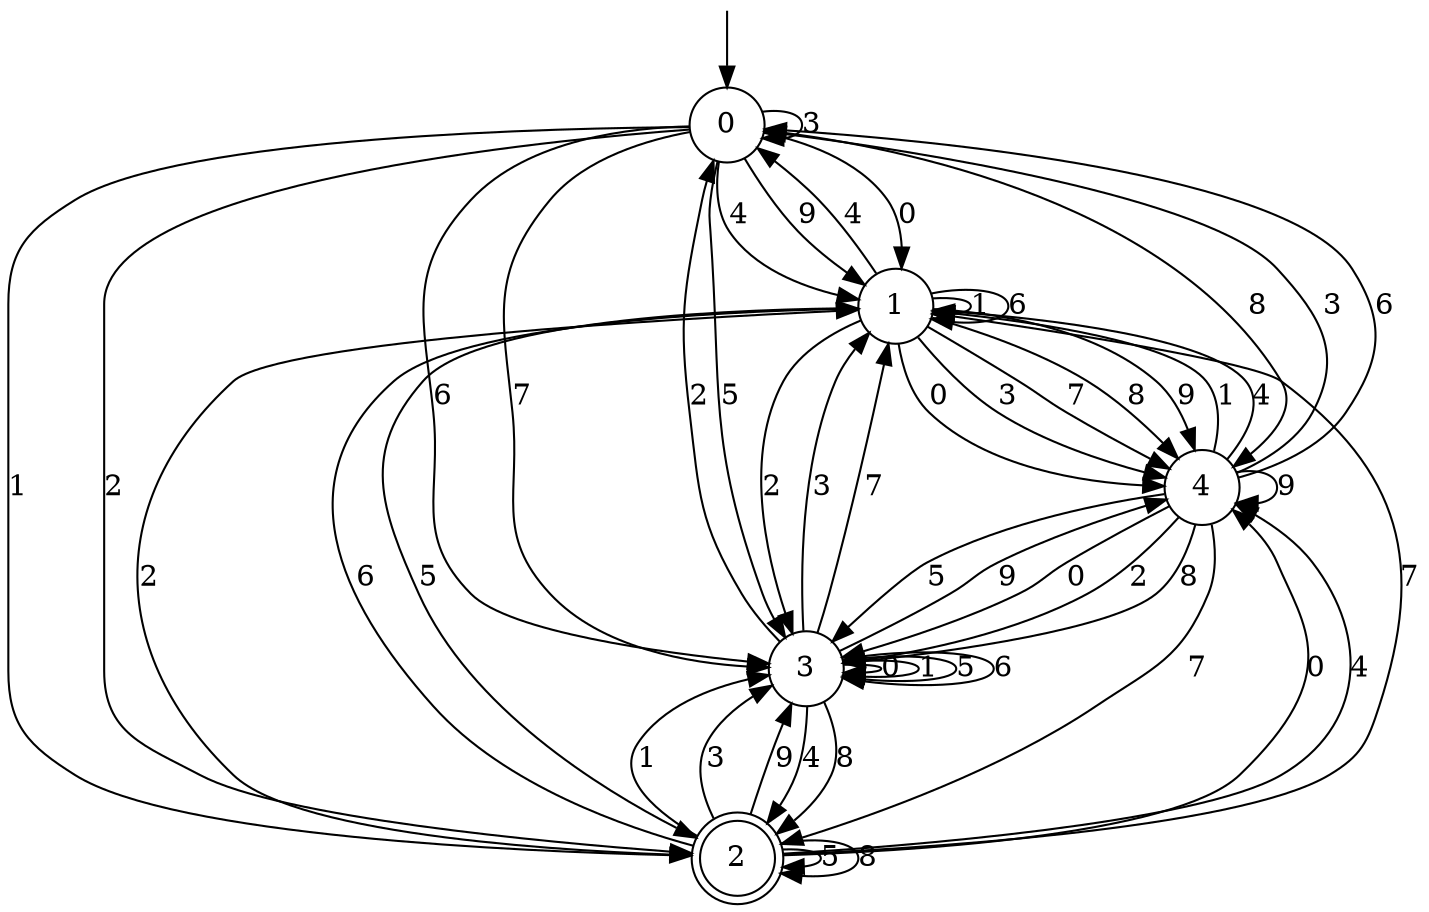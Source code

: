 digraph g {

	s0 [shape="circle" label="0"];
	s1 [shape="circle" label="1"];
	s2 [shape="doublecircle" label="2"];
	s3 [shape="circle" label="3"];
	s4 [shape="circle" label="4"];
	s0 -> s1 [label="0"];
	s0 -> s2 [label="1"];
	s0 -> s2 [label="2"];
	s0 -> s0 [label="3"];
	s0 -> s1 [label="4"];
	s0 -> s3 [label="5"];
	s0 -> s3 [label="6"];
	s0 -> s3 [label="7"];
	s0 -> s4 [label="8"];
	s0 -> s1 [label="9"];
	s1 -> s4 [label="0"];
	s1 -> s1 [label="1"];
	s1 -> s3 [label="2"];
	s1 -> s4 [label="3"];
	s1 -> s0 [label="4"];
	s1 -> s2 [label="5"];
	s1 -> s1 [label="6"];
	s1 -> s4 [label="7"];
	s1 -> s4 [label="8"];
	s1 -> s4 [label="9"];
	s2 -> s4 [label="0"];
	s2 -> s3 [label="1"];
	s2 -> s1 [label="2"];
	s2 -> s3 [label="3"];
	s2 -> s4 [label="4"];
	s2 -> s2 [label="5"];
	s2 -> s1 [label="6"];
	s2 -> s1 [label="7"];
	s2 -> s2 [label="8"];
	s2 -> s3 [label="9"];
	s3 -> s3 [label="0"];
	s3 -> s3 [label="1"];
	s3 -> s0 [label="2"];
	s3 -> s1 [label="3"];
	s3 -> s2 [label="4"];
	s3 -> s3 [label="5"];
	s3 -> s3 [label="6"];
	s3 -> s1 [label="7"];
	s3 -> s2 [label="8"];
	s3 -> s4 [label="9"];
	s4 -> s3 [label="0"];
	s4 -> s1 [label="1"];
	s4 -> s3 [label="2"];
	s4 -> s0 [label="3"];
	s4 -> s1 [label="4"];
	s4 -> s3 [label="5"];
	s4 -> s0 [label="6"];
	s4 -> s2 [label="7"];
	s4 -> s3 [label="8"];
	s4 -> s4 [label="9"];

__start0 [label="" shape="none" width="0" height="0"];
__start0 -> s0;

}
